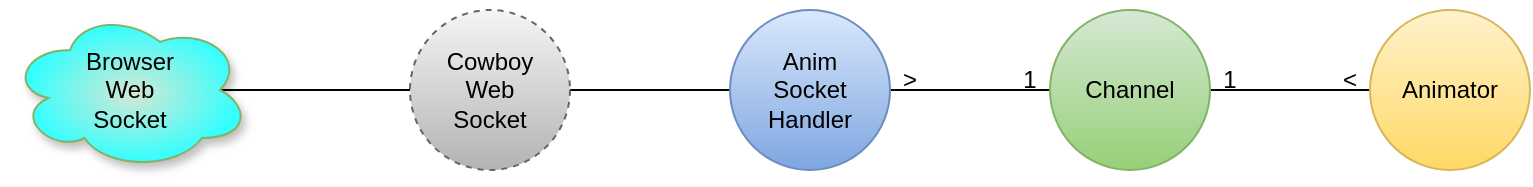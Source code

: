 <mxfile version="26.0.11">
  <diagram name="Page-1" id="_AiS04JJKczzCWLh5fM-">
    <mxGraphModel dx="1056" dy="924" grid="1" gridSize="10" guides="1" tooltips="1" connect="1" arrows="1" fold="1" page="1" pageScale="1" pageWidth="850" pageHeight="1100" math="0" shadow="0">
      <root>
        <mxCell id="0" />
        <mxCell id="1" parent="0" />
        <mxCell id="s1rMm7xmmvtjpNFJAjiU-18" style="edgeStyle=orthogonalEdgeStyle;rounded=0;orthogonalLoop=1;jettySize=auto;html=1;exitX=0.875;exitY=0.5;exitDx=0;exitDy=0;exitPerimeter=0;entryX=0;entryY=0.5;entryDx=0;entryDy=0;endArrow=none;startFill=0;" edge="1" parent="1" source="s1rMm7xmmvtjpNFJAjiU-19" target="s1rMm7xmmvtjpNFJAjiU-21">
          <mxGeometry relative="1" as="geometry" />
        </mxCell>
        <mxCell id="s1rMm7xmmvtjpNFJAjiU-19" value="Browser&lt;div&gt;Web&lt;/div&gt;&lt;div&gt;Socket&lt;/div&gt;" style="ellipse;shape=cloud;whiteSpace=wrap;html=1;fillStyle=auto;fillColor=#d5e8d4;strokeColor=#82b366;gradientColor=#33FFFF;gradientDirection=radial;shadow=1;" vertex="1" parent="1">
          <mxGeometry x="40" y="40" width="120" height="80" as="geometry" />
        </mxCell>
        <mxCell id="s1rMm7xmmvtjpNFJAjiU-20" style="edgeStyle=orthogonalEdgeStyle;shape=connector;rounded=0;orthogonalLoop=1;jettySize=auto;html=1;exitX=1;exitY=0.5;exitDx=0;exitDy=0;entryX=0;entryY=0.5;entryDx=0;entryDy=0;strokeColor=default;align=center;verticalAlign=middle;fontFamily=Helvetica;fontSize=11;fontColor=default;labelBackgroundColor=default;startFill=0;endArrow=none;" edge="1" parent="1" source="s1rMm7xmmvtjpNFJAjiU-21" target="s1rMm7xmmvtjpNFJAjiU-23">
          <mxGeometry relative="1" as="geometry" />
        </mxCell>
        <mxCell id="s1rMm7xmmvtjpNFJAjiU-21" value="Cowboy&lt;div&gt;Web&lt;/div&gt;&lt;div&gt;Socket&lt;/div&gt;" style="ellipse;whiteSpace=wrap;html=1;aspect=fixed;dashed=1;fillColor=#f5f5f5;strokeColor=#666666;gradientColor=#b3b3b3;" vertex="1" parent="1">
          <mxGeometry x="240" y="40" width="80" height="80" as="geometry" />
        </mxCell>
        <mxCell id="s1rMm7xmmvtjpNFJAjiU-22" style="edgeStyle=orthogonalEdgeStyle;shape=connector;rounded=0;orthogonalLoop=1;jettySize=auto;html=1;exitX=1;exitY=0.5;exitDx=0;exitDy=0;entryX=0;entryY=0.5;entryDx=0;entryDy=0;strokeColor=default;align=center;verticalAlign=middle;fontFamily=Helvetica;fontSize=11;fontColor=default;labelBackgroundColor=default;startFill=0;endArrow=none;curved=1;strokeWidth=1;" edge="1" parent="1" source="s1rMm7xmmvtjpNFJAjiU-23" target="s1rMm7xmmvtjpNFJAjiU-31">
          <mxGeometry relative="1" as="geometry" />
        </mxCell>
        <mxCell id="s1rMm7xmmvtjpNFJAjiU-23" value="Anim&lt;div&gt;Socket&lt;/div&gt;&lt;div&gt;Handler&lt;/div&gt;" style="ellipse;whiteSpace=wrap;html=1;aspect=fixed;fillColor=#dae8fc;gradientColor=#7ea6e0;strokeColor=#6c8ebf;" vertex="1" parent="1">
          <mxGeometry x="400" y="40" width="80" height="80" as="geometry" />
        </mxCell>
        <mxCell id="s1rMm7xmmvtjpNFJAjiU-30" style="edgeStyle=orthogonalEdgeStyle;shape=connector;curved=1;rounded=0;orthogonalLoop=1;jettySize=auto;html=1;exitX=1;exitY=0.5;exitDx=0;exitDy=0;entryX=0;entryY=0.5;entryDx=0;entryDy=0;strokeColor=default;align=center;verticalAlign=middle;fontFamily=Helvetica;fontSize=11;fontColor=default;labelBackgroundColor=default;startFill=0;endArrow=none;" edge="1" parent="1" source="s1rMm7xmmvtjpNFJAjiU-31" target="s1rMm7xmmvtjpNFJAjiU-32">
          <mxGeometry relative="1" as="geometry" />
        </mxCell>
        <mxCell id="s1rMm7xmmvtjpNFJAjiU-31" value="Channel" style="ellipse;whiteSpace=wrap;html=1;aspect=fixed;fillColor=#d5e8d4;gradientColor=#97d077;strokeColor=#82b366;" vertex="1" parent="1">
          <mxGeometry x="560" y="40" width="80" height="80" as="geometry" />
        </mxCell>
        <mxCell id="s1rMm7xmmvtjpNFJAjiU-32" value="Animator" style="ellipse;whiteSpace=wrap;html=1;aspect=fixed;fillColor=#fff2cc;gradientColor=#ffd966;strokeColor=#d6b656;" vertex="1" parent="1">
          <mxGeometry x="720" y="40" width="80" height="80" as="geometry" />
        </mxCell>
        <mxCell id="s1rMm7xmmvtjpNFJAjiU-36" value="1" style="text;html=1;align=center;verticalAlign=middle;whiteSpace=wrap;rounded=0;" vertex="1" parent="1">
          <mxGeometry x="540" y="60" width="20" height="30" as="geometry" />
        </mxCell>
        <mxCell id="s1rMm7xmmvtjpNFJAjiU-37" value="1" style="text;html=1;align=center;verticalAlign=middle;whiteSpace=wrap;rounded=0;" vertex="1" parent="1">
          <mxGeometry x="640" y="60" width="20" height="30" as="geometry" />
        </mxCell>
        <mxCell id="s1rMm7xmmvtjpNFJAjiU-39" value="&amp;lt;" style="text;html=1;align=center;verticalAlign=middle;whiteSpace=wrap;rounded=0;" vertex="1" parent="1">
          <mxGeometry x="700" y="60" width="20" height="30" as="geometry" />
        </mxCell>
        <mxCell id="s1rMm7xmmvtjpNFJAjiU-40" value="&amp;gt;" style="text;html=1;align=center;verticalAlign=middle;whiteSpace=wrap;rounded=0;fontSize=12;" vertex="1" parent="1">
          <mxGeometry x="480" y="65" width="20" height="20" as="geometry" />
        </mxCell>
      </root>
    </mxGraphModel>
  </diagram>
</mxfile>
